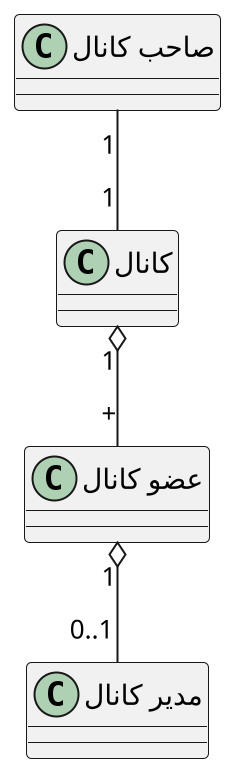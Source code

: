 @startuml choose_manager

scale 2
skinparam DefaultFontName B Nazanin
skinparam ArrowMessageAlignment right

class "صاحب کانال" as owner {
}

class "کانال" as chanel {
}

class "عضو کانال" as member {
}

class "مدیر کانال" as manager {
}

owner "1" -- "1" chanel
chanel "1" o-- "+" member
member "1" o-- "0..1" manager

@enduml

